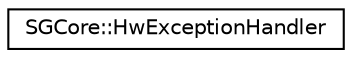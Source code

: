 digraph "Graphical Class Hierarchy"
{
 // LATEX_PDF_SIZE
  edge [fontname="Helvetica",fontsize="10",labelfontname="Helvetica",labelfontsize="10"];
  node [fontname="Helvetica",fontsize="10",shape=record];
  rankdir="LR";
  Node0 [label="SGCore::HwExceptionHandler",height=0.2,width=0.4,color="black", fillcolor="white", style="filled",URL="$classSGCore_1_1HwExceptionHandler.html",tooltip=" "];
}
